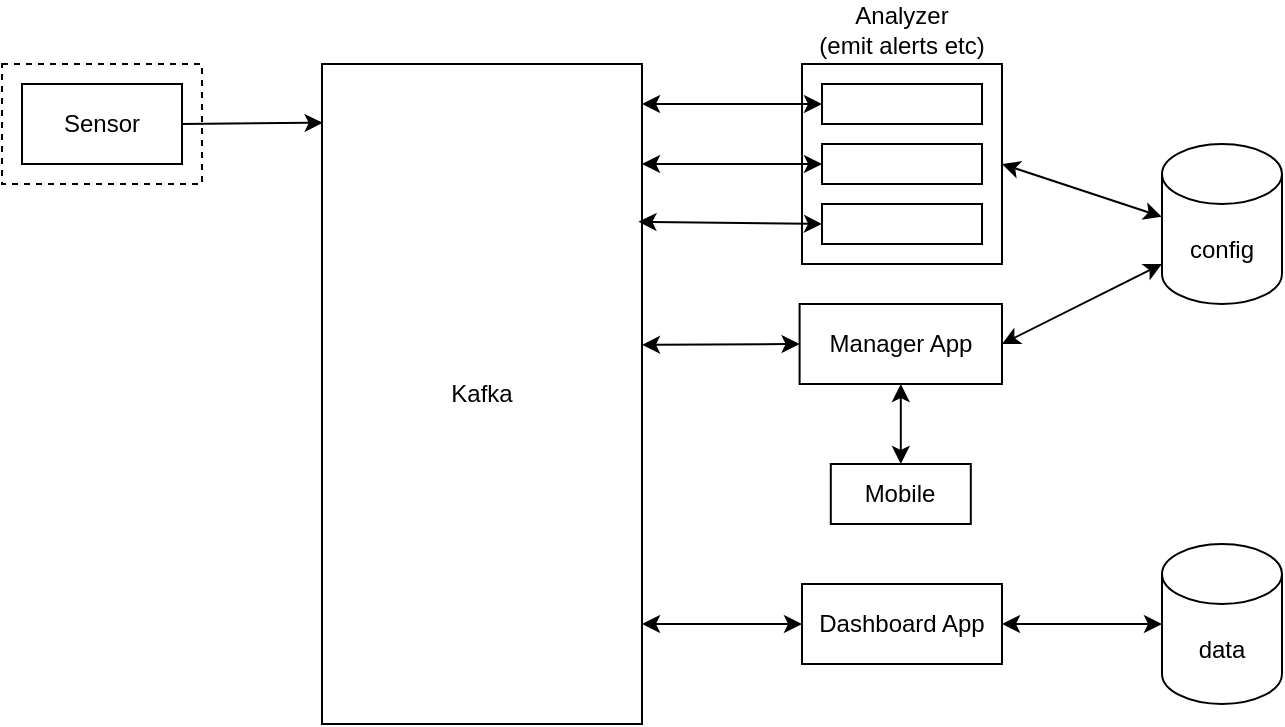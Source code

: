 <mxfile version="15.8.7" type="device"><diagram id="FWkcElaFNWSDcWvKZBLX" name="Page-1"><mxGraphModel dx="797" dy="588" grid="1" gridSize="10" guides="1" tooltips="1" connect="1" arrows="1" fold="1" page="1" pageScale="1" pageWidth="850" pageHeight="1100" math="0" shadow="0"><root><mxCell id="0"/><mxCell id="1" parent="0"/><mxCell id="V4GOt8onheDLTKu3NSz5-2" value="&lt;div&gt;Kafka&lt;/div&gt;" style="rounded=0;whiteSpace=wrap;html=1;" parent="1" vertex="1"><mxGeometry x="280" y="160" width="160" height="330" as="geometry"/></mxCell><mxCell id="Mk-mvNnl9w0t0HQFzGsm-4" value="&lt;div&gt;Manager App&lt;/div&gt;" style="rounded=0;whiteSpace=wrap;html=1;" parent="1" vertex="1"><mxGeometry x="518.8" y="280" width="101.2" height="40" as="geometry"/></mxCell><mxCell id="Mk-mvNnl9w0t0HQFzGsm-6" value="Mobile" style="rounded=0;whiteSpace=wrap;html=1;" parent="1" vertex="1"><mxGeometry x="534.4" y="360" width="70" height="30" as="geometry"/></mxCell><mxCell id="Mk-mvNnl9w0t0HQFzGsm-10" value="" style="endArrow=classic;html=1;rounded=0;exitX=1.01;exitY=0.835;exitDx=0;exitDy=0;entryX=0;entryY=0.5;entryDx=0;entryDy=0;startArrow=classic;startFill=1;exitPerimeter=0;" parent="1" target="Mk-mvNnl9w0t0HQFzGsm-4" edge="1"><mxGeometry width="50" height="50" relative="1" as="geometry"><mxPoint x="440.0" y="300.4" as="sourcePoint"/><mxPoint x="338.8" y="190" as="targetPoint"/></mxGeometry></mxCell><mxCell id="Mk-mvNnl9w0t0HQFzGsm-15" value="" style="endArrow=classic;html=1;rounded=0;entryX=0;entryY=0.5;entryDx=0;entryDy=0;startArrow=classic;startFill=1;" parent="1" edge="1"><mxGeometry width="50" height="50" relative="1" as="geometry"><mxPoint x="440" y="440" as="sourcePoint"/><mxPoint x="520.0" y="440.0" as="targetPoint"/></mxGeometry></mxCell><mxCell id="Mk-mvNnl9w0t0HQFzGsm-16" value="&lt;div&gt;Dashboard App&lt;/div&gt;" style="rounded=0;whiteSpace=wrap;html=1;" parent="1" vertex="1"><mxGeometry x="520" y="420" width="100" height="40" as="geometry"/></mxCell><mxCell id="Mk-mvNnl9w0t0HQFzGsm-17" value="config" style="shape=cylinder3;whiteSpace=wrap;html=1;boundedLbl=1;backgroundOutline=1;size=15;" parent="1" vertex="1"><mxGeometry x="700" y="200" width="60" height="80" as="geometry"/></mxCell><mxCell id="Mk-mvNnl9w0t0HQFzGsm-20" value="" style="endArrow=classic;startArrow=classic;html=1;rounded=0;entryX=0.5;entryY=0;entryDx=0;entryDy=0;exitX=0.5;exitY=1;exitDx=0;exitDy=0;" parent="1" source="Mk-mvNnl9w0t0HQFzGsm-4" target="Mk-mvNnl9w0t0HQFzGsm-6" edge="1"><mxGeometry width="50" height="50" relative="1" as="geometry"><mxPoint x="368.8" y="500" as="sourcePoint"/><mxPoint x="418.8" y="450" as="targetPoint"/></mxGeometry></mxCell><mxCell id="Mk-mvNnl9w0t0HQFzGsm-29" value="" style="group" parent="1" vertex="1" connectable="0"><mxGeometry x="520" y="160" width="100" height="100" as="geometry"/></mxCell><mxCell id="Mk-mvNnl9w0t0HQFzGsm-22" value="Analyzer&lt;br&gt;(emit alerts etc)" style="rounded=0;whiteSpace=wrap;html=1;labelPosition=center;verticalLabelPosition=top;align=center;verticalAlign=bottom;" parent="Mk-mvNnl9w0t0HQFzGsm-29" vertex="1"><mxGeometry width="100" height="100" as="geometry"/></mxCell><mxCell id="Mk-mvNnl9w0t0HQFzGsm-25" value="" style="rounded=0;whiteSpace=wrap;html=1;" parent="Mk-mvNnl9w0t0HQFzGsm-29" vertex="1"><mxGeometry x="10" y="10" width="80" height="20" as="geometry"/></mxCell><mxCell id="Mk-mvNnl9w0t0HQFzGsm-27" value="" style="rounded=0;whiteSpace=wrap;html=1;" parent="Mk-mvNnl9w0t0HQFzGsm-29" vertex="1"><mxGeometry x="10" y="70" width="80" height="20" as="geometry"/></mxCell><mxCell id="Mk-mvNnl9w0t0HQFzGsm-28" value="" style="rounded=0;whiteSpace=wrap;html=1;fontStyle=1" parent="Mk-mvNnl9w0t0HQFzGsm-29" vertex="1"><mxGeometry x="10" y="40" width="80" height="20" as="geometry"/></mxCell><mxCell id="Mk-mvNnl9w0t0HQFzGsm-32" value="" style="endArrow=classic;startArrow=classic;html=1;rounded=0;exitX=0;exitY=0.5;exitDx=0;exitDy=0;" parent="1" source="Mk-mvNnl9w0t0HQFzGsm-25" edge="1"><mxGeometry width="50" height="50" relative="1" as="geometry"><mxPoint x="560" y="260" as="sourcePoint"/><mxPoint x="440" y="180" as="targetPoint"/></mxGeometry></mxCell><mxCell id="Mk-mvNnl9w0t0HQFzGsm-33" value="" style="endArrow=classic;startArrow=classic;html=1;rounded=0;entryX=0;entryY=0.5;entryDx=0;entryDy=0;" parent="1" target="Mk-mvNnl9w0t0HQFzGsm-28" edge="1"><mxGeometry width="50" height="50" relative="1" as="geometry"><mxPoint x="440" y="210" as="sourcePoint"/><mxPoint x="500" y="185" as="targetPoint"/></mxGeometry></mxCell><mxCell id="Mk-mvNnl9w0t0HQFzGsm-34" value="" style="endArrow=classic;startArrow=classic;html=1;rounded=0;entryX=0;entryY=0.5;entryDx=0;entryDy=0;exitX=0.989;exitY=0.239;exitDx=0;exitDy=0;exitPerimeter=0;" parent="1" source="V4GOt8onheDLTKu3NSz5-2" target="Mk-mvNnl9w0t0HQFzGsm-27" edge="1"><mxGeometry width="50" height="50" relative="1" as="geometry"><mxPoint x="560" y="260" as="sourcePoint"/><mxPoint x="610" y="210" as="targetPoint"/></mxGeometry></mxCell><mxCell id="wM05Wm7L7R-ykr4hy0VU-3" value="data" style="shape=cylinder3;whiteSpace=wrap;html=1;boundedLbl=1;backgroundOutline=1;size=15;" parent="1" vertex="1"><mxGeometry x="700" y="400" width="60" height="80" as="geometry"/></mxCell><mxCell id="wM05Wm7L7R-ykr4hy0VU-4" value="" style="endArrow=classic;startArrow=classic;html=1;rounded=0;exitX=1;exitY=0.5;exitDx=0;exitDy=0;entryX=0;entryY=0.5;entryDx=0;entryDy=0;entryPerimeter=0;" parent="1" source="Mk-mvNnl9w0t0HQFzGsm-16" target="wM05Wm7L7R-ykr4hy0VU-3" edge="1"><mxGeometry width="50" height="50" relative="1" as="geometry"><mxPoint x="630" y="465" as="sourcePoint"/><mxPoint x="680" y="415" as="targetPoint"/></mxGeometry></mxCell><mxCell id="wM05Wm7L7R-ykr4hy0VU-5" value="" style="endArrow=classic;startArrow=classic;html=1;rounded=0;" parent="1" edge="1"><mxGeometry width="50" height="50" relative="1" as="geometry"><mxPoint x="620" y="300" as="sourcePoint"/><mxPoint x="700" y="260" as="targetPoint"/></mxGeometry></mxCell><mxCell id="wM05Wm7L7R-ykr4hy0VU-6" value="" style="endArrow=classic;startArrow=classic;html=1;rounded=0;exitX=1;exitY=0.5;exitDx=0;exitDy=0;entryX=-0.002;entryY=0.455;entryDx=0;entryDy=0;entryPerimeter=0;" parent="1" source="Mk-mvNnl9w0t0HQFzGsm-22" target="Mk-mvNnl9w0t0HQFzGsm-17" edge="1"><mxGeometry width="50" height="50" relative="1" as="geometry"><mxPoint x="640" y="190" as="sourcePoint"/><mxPoint x="700" y="230" as="targetPoint"/></mxGeometry></mxCell><mxCell id="--ymPVCKocpg2GRPFkrJ-1" value="" style="rounded=0;whiteSpace=wrap;html=1;dashed=1;" vertex="1" parent="1"><mxGeometry x="120" y="160" width="100" height="60" as="geometry"/></mxCell><mxCell id="Mk-mvNnl9w0t0HQFzGsm-1" value="&lt;div&gt;Sensor&lt;/div&gt;" style="rounded=0;whiteSpace=wrap;html=1;" parent="1" vertex="1"><mxGeometry x="130" y="170" width="80" height="40" as="geometry"/></mxCell><mxCell id="Mk-mvNnl9w0t0HQFzGsm-2" value="" style="endArrow=classic;html=1;rounded=0;exitX=1;exitY=0.5;exitDx=0;exitDy=0;entryX=0.002;entryY=0.089;entryDx=0;entryDy=0;entryPerimeter=0;" parent="1" source="Mk-mvNnl9w0t0HQFzGsm-1" edge="1" target="V4GOt8onheDLTKu3NSz5-2"><mxGeometry width="50" height="50" relative="1" as="geometry"><mxPoint x="290" y="260" as="sourcePoint"/><mxPoint x="280" y="180" as="targetPoint"/></mxGeometry></mxCell></root></mxGraphModel></diagram></mxfile>